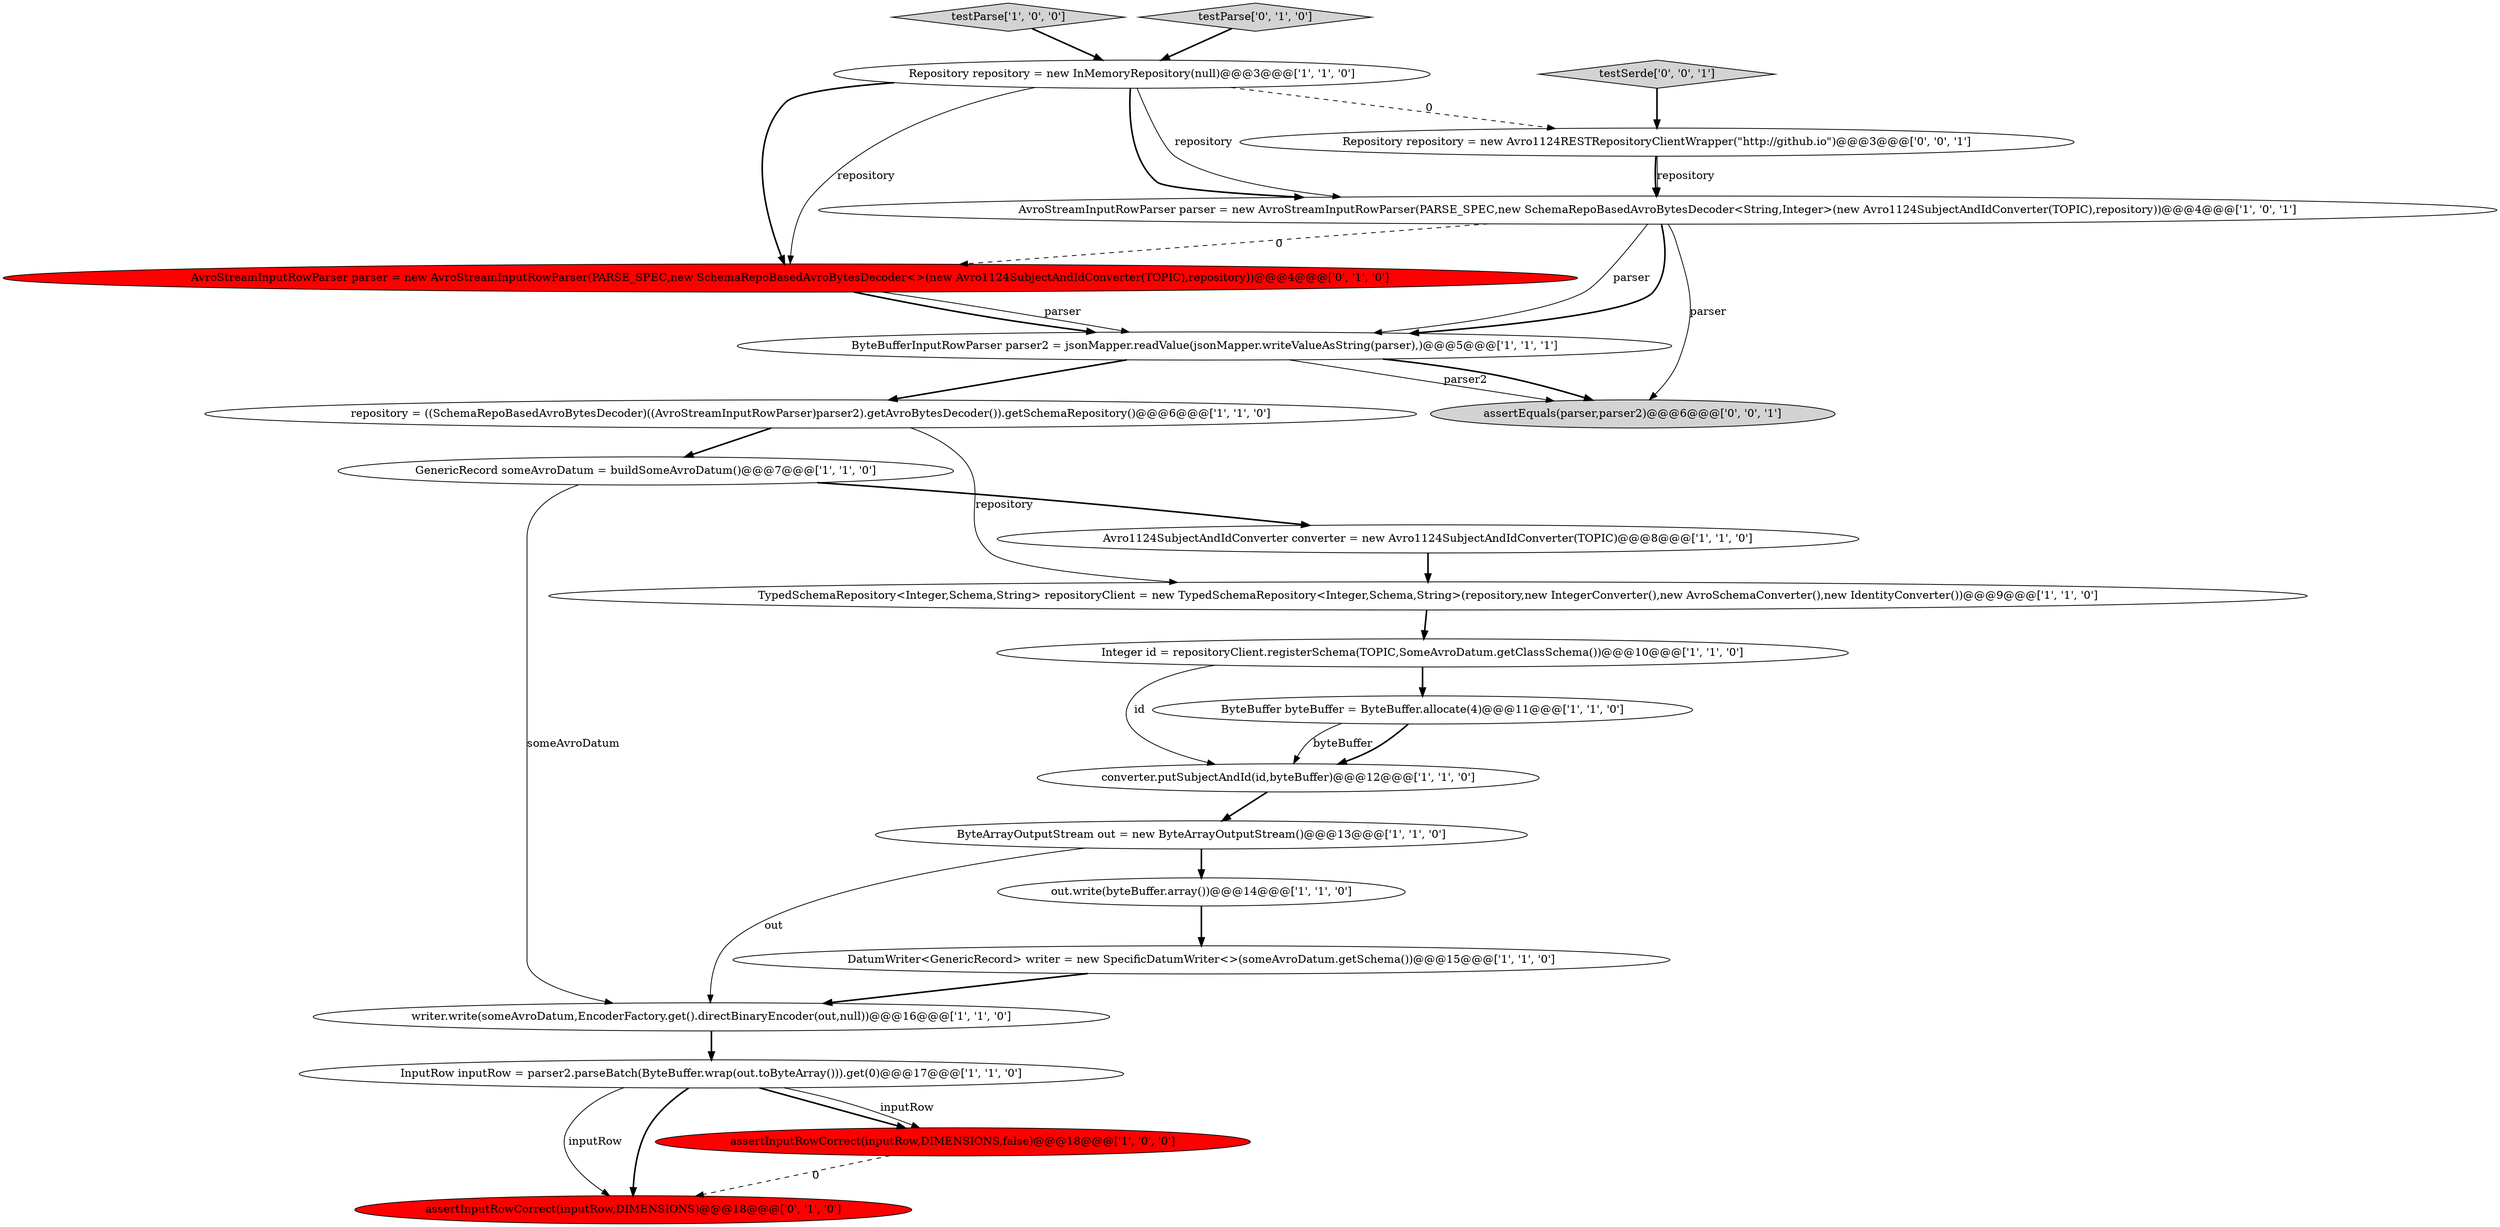 digraph {
0 [style = filled, label = "repository = ((SchemaRepoBasedAvroBytesDecoder)((AvroStreamInputRowParser)parser2).getAvroBytesDecoder()).getSchemaRepository()@@@6@@@['1', '1', '0']", fillcolor = white, shape = ellipse image = "AAA0AAABBB1BBB"];
15 [style = filled, label = "GenericRecord someAvroDatum = buildSomeAvroDatum()@@@7@@@['1', '1', '0']", fillcolor = white, shape = ellipse image = "AAA0AAABBB1BBB"];
8 [style = filled, label = "writer.write(someAvroDatum,EncoderFactory.get().directBinaryEncoder(out,null))@@@16@@@['1', '1', '0']", fillcolor = white, shape = ellipse image = "AAA0AAABBB1BBB"];
20 [style = filled, label = "testSerde['0', '0', '1']", fillcolor = lightgray, shape = diamond image = "AAA0AAABBB3BBB"];
6 [style = filled, label = "TypedSchemaRepository<Integer,Schema,String> repositoryClient = new TypedSchemaRepository<Integer,Schema,String>(repository,new IntegerConverter(),new AvroSchemaConverter(),new IdentityConverter())@@@9@@@['1', '1', '0']", fillcolor = white, shape = ellipse image = "AAA0AAABBB1BBB"];
16 [style = filled, label = "Repository repository = new InMemoryRepository(null)@@@3@@@['1', '1', '0']", fillcolor = white, shape = ellipse image = "AAA0AAABBB1BBB"];
21 [style = filled, label = "assertEquals(parser,parser2)@@@6@@@['0', '0', '1']", fillcolor = lightgray, shape = ellipse image = "AAA0AAABBB3BBB"];
11 [style = filled, label = "ByteBufferInputRowParser parser2 = jsonMapper.readValue(jsonMapper.writeValueAsString(parser),)@@@5@@@['1', '1', '1']", fillcolor = white, shape = ellipse image = "AAA0AAABBB1BBB"];
3 [style = filled, label = "ByteArrayOutputStream out = new ByteArrayOutputStream()@@@13@@@['1', '1', '0']", fillcolor = white, shape = ellipse image = "AAA0AAABBB1BBB"];
17 [style = filled, label = "assertInputRowCorrect(inputRow,DIMENSIONS)@@@18@@@['0', '1', '0']", fillcolor = red, shape = ellipse image = "AAA1AAABBB2BBB"];
9 [style = filled, label = "InputRow inputRow = parser2.parseBatch(ByteBuffer.wrap(out.toByteArray())).get(0)@@@17@@@['1', '1', '0']", fillcolor = white, shape = ellipse image = "AAA0AAABBB1BBB"];
14 [style = filled, label = "converter.putSubjectAndId(id,byteBuffer)@@@12@@@['1', '1', '0']", fillcolor = white, shape = ellipse image = "AAA0AAABBB1BBB"];
18 [style = filled, label = "AvroStreamInputRowParser parser = new AvroStreamInputRowParser(PARSE_SPEC,new SchemaRepoBasedAvroBytesDecoder<>(new Avro1124SubjectAndIdConverter(TOPIC),repository))@@@4@@@['0', '1', '0']", fillcolor = red, shape = ellipse image = "AAA1AAABBB2BBB"];
10 [style = filled, label = "testParse['1', '0', '0']", fillcolor = lightgray, shape = diamond image = "AAA0AAABBB1BBB"];
19 [style = filled, label = "testParse['0', '1', '0']", fillcolor = lightgray, shape = diamond image = "AAA0AAABBB2BBB"];
12 [style = filled, label = "Avro1124SubjectAndIdConverter converter = new Avro1124SubjectAndIdConverter(TOPIC)@@@8@@@['1', '1', '0']", fillcolor = white, shape = ellipse image = "AAA0AAABBB1BBB"];
1 [style = filled, label = "DatumWriter<GenericRecord> writer = new SpecificDatumWriter<>(someAvroDatum.getSchema())@@@15@@@['1', '1', '0']", fillcolor = white, shape = ellipse image = "AAA0AAABBB1BBB"];
5 [style = filled, label = "AvroStreamInputRowParser parser = new AvroStreamInputRowParser(PARSE_SPEC,new SchemaRepoBasedAvroBytesDecoder<String,Integer>(new Avro1124SubjectAndIdConverter(TOPIC),repository))@@@4@@@['1', '0', '1']", fillcolor = white, shape = ellipse image = "AAA0AAABBB1BBB"];
13 [style = filled, label = "Integer id = repositoryClient.registerSchema(TOPIC,SomeAvroDatum.getClassSchema())@@@10@@@['1', '1', '0']", fillcolor = white, shape = ellipse image = "AAA0AAABBB1BBB"];
4 [style = filled, label = "out.write(byteBuffer.array())@@@14@@@['1', '1', '0']", fillcolor = white, shape = ellipse image = "AAA0AAABBB1BBB"];
22 [style = filled, label = "Repository repository = new Avro1124RESTRepositoryClientWrapper(\"http://github.io\")@@@3@@@['0', '0', '1']", fillcolor = white, shape = ellipse image = "AAA0AAABBB3BBB"];
7 [style = filled, label = "assertInputRowCorrect(inputRow,DIMENSIONS,false)@@@18@@@['1', '0', '0']", fillcolor = red, shape = ellipse image = "AAA1AAABBB1BBB"];
2 [style = filled, label = "ByteBuffer byteBuffer = ByteBuffer.allocate(4)@@@11@@@['1', '1', '0']", fillcolor = white, shape = ellipse image = "AAA0AAABBB1BBB"];
14->3 [style = bold, label=""];
16->18 [style = bold, label=""];
16->18 [style = solid, label="repository"];
1->8 [style = bold, label=""];
11->21 [style = solid, label="parser2"];
15->8 [style = solid, label="someAvroDatum"];
7->17 [style = dashed, label="0"];
9->17 [style = solid, label="inputRow"];
11->21 [style = bold, label=""];
18->11 [style = bold, label=""];
5->11 [style = solid, label="parser"];
9->17 [style = bold, label=""];
2->14 [style = solid, label="byteBuffer"];
13->14 [style = solid, label="id"];
9->7 [style = bold, label=""];
12->6 [style = bold, label=""];
5->18 [style = dashed, label="0"];
3->4 [style = bold, label=""];
22->5 [style = bold, label=""];
0->15 [style = bold, label=""];
9->7 [style = solid, label="inputRow"];
19->16 [style = bold, label=""];
20->22 [style = bold, label=""];
5->21 [style = solid, label="parser"];
11->0 [style = bold, label=""];
10->16 [style = bold, label=""];
6->13 [style = bold, label=""];
2->14 [style = bold, label=""];
22->5 [style = solid, label="repository"];
3->8 [style = solid, label="out"];
8->9 [style = bold, label=""];
16->5 [style = bold, label=""];
16->5 [style = solid, label="repository"];
5->11 [style = bold, label=""];
15->12 [style = bold, label=""];
4->1 [style = bold, label=""];
0->6 [style = solid, label="repository"];
18->11 [style = solid, label="parser"];
16->22 [style = dashed, label="0"];
13->2 [style = bold, label=""];
}
